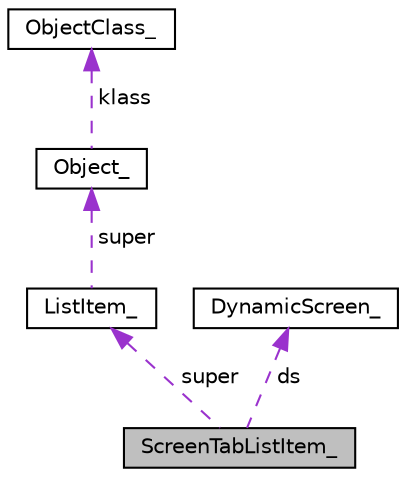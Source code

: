 digraph "ScreenTabListItem_"
{
  edge [fontname="Helvetica",fontsize="10",labelfontname="Helvetica",labelfontsize="10"];
  node [fontname="Helvetica",fontsize="10",shape=record];
  Node1 [label="ScreenTabListItem_",height=0.2,width=0.4,color="black", fillcolor="grey75", style="filled", fontcolor="black"];
  Node2 -> Node1 [dir="back",color="darkorchid3",fontsize="10",style="dashed",label=" super" ];
  Node2 [label="ListItem_",height=0.2,width=0.4,color="black", fillcolor="white", style="filled",URL="$structListItem__.html"];
  Node3 -> Node2 [dir="back",color="darkorchid3",fontsize="10",style="dashed",label=" super" ];
  Node3 [label="Object_",height=0.2,width=0.4,color="black", fillcolor="white", style="filled",URL="$structObject__.html"];
  Node4 -> Node3 [dir="back",color="darkorchid3",fontsize="10",style="dashed",label=" klass" ];
  Node4 [label="ObjectClass_",height=0.2,width=0.4,color="black", fillcolor="white", style="filled",URL="$structObjectClass__.html"];
  Node5 -> Node1 [dir="back",color="darkorchid3",fontsize="10",style="dashed",label=" ds" ];
  Node5 [label="DynamicScreen_",height=0.2,width=0.4,color="black", fillcolor="white", style="filled",URL="$structDynamicScreen__.html"];
}
